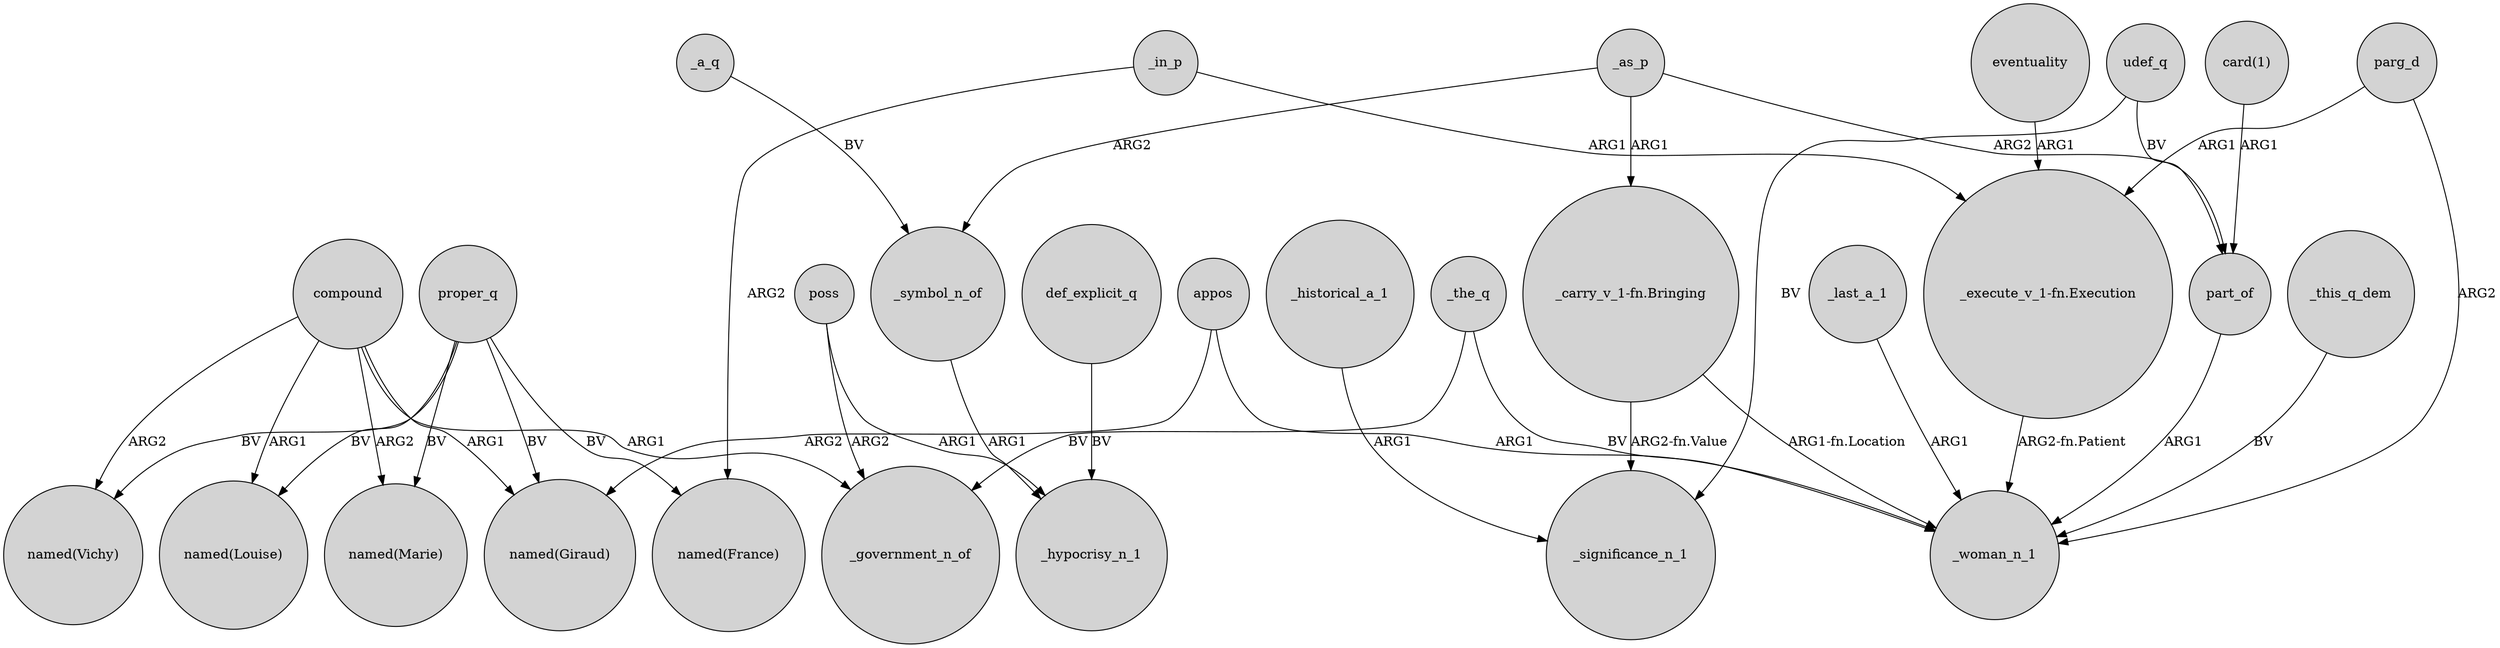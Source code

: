 digraph {
	node [shape=circle style=filled]
	appos -> "named(Giraud)" [label=ARG2]
	udef_q -> _significance_n_1 [label=BV]
	proper_q -> "named(Louise)" [label=BV]
	udef_q -> part_of [label=BV]
	compound -> "named(Giraud)" [label=ARG1]
	_a_q -> _symbol_n_of [label=BV]
	_last_a_1 -> _woman_n_1 [label=ARG1]
	_as_p -> part_of [label=ARG2]
	compound -> _government_n_of [label=ARG1]
	compound -> "named(Marie)" [label=ARG2]
	_in_p -> "_execute_v_1-fn.Execution" [label=ARG1]
	proper_q -> "named(France)" [label=BV]
	parg_d -> _woman_n_1 [label=ARG2]
	_symbol_n_of -> _hypocrisy_n_1 [label=ARG1]
	proper_q -> "named(Giraud)" [label=BV]
	"_execute_v_1-fn.Execution" -> _woman_n_1 [label="ARG2-fn.Patient"]
	"_carry_v_1-fn.Bringing" -> _woman_n_1 [label="ARG1-fn.Location"]
	def_explicit_q -> _hypocrisy_n_1 [label=BV]
	proper_q -> "named(Vichy)" [label=BV]
	_historical_a_1 -> _significance_n_1 [label=ARG1]
	_as_p -> "_carry_v_1-fn.Bringing" [label=ARG1]
	compound -> "named(Vichy)" [label=ARG2]
	parg_d -> "_execute_v_1-fn.Execution" [label=ARG1]
	"card(1)" -> part_of [label=ARG1]
	_in_p -> "named(France)" [label=ARG2]
	_the_q -> _government_n_of [label=BV]
	compound -> "named(Louise)" [label=ARG1]
	appos -> _woman_n_1 [label=ARG1]
	"_carry_v_1-fn.Bringing" -> _significance_n_1 [label="ARG2-fn.Value"]
	poss -> _hypocrisy_n_1 [label=ARG1]
	_as_p -> _symbol_n_of [label=ARG2]
	part_of -> _woman_n_1 [label=ARG1]
	_the_q -> _woman_n_1 [label=BV]
	eventuality -> "_execute_v_1-fn.Execution" [label=ARG1]
	poss -> _government_n_of [label=ARG2]
	_this_q_dem -> _woman_n_1 [label=BV]
	proper_q -> "named(Marie)" [label=BV]
}
